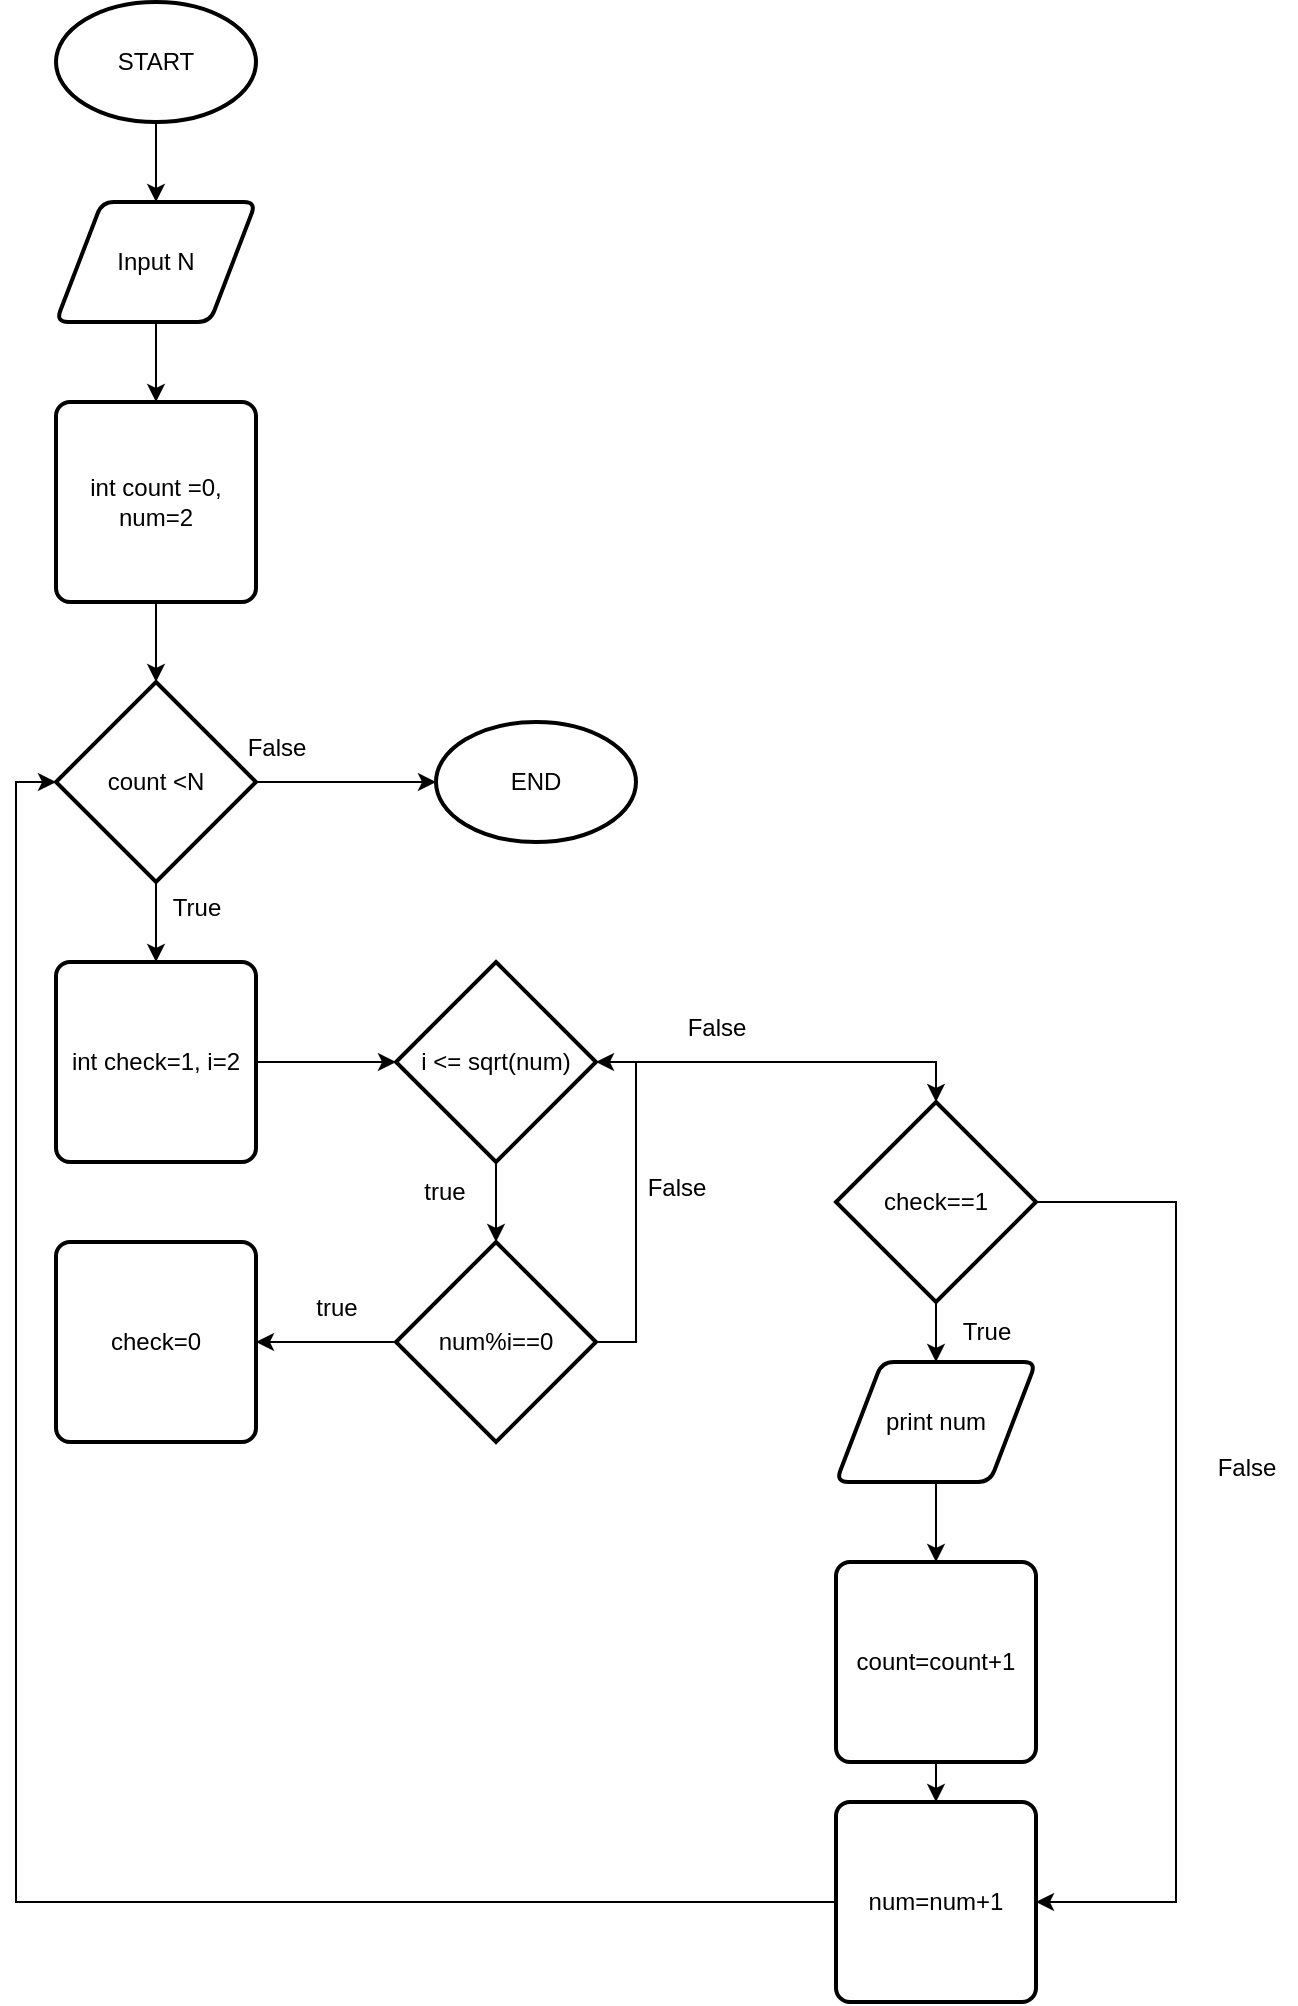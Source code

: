 <mxfile version="25.0.3">
  <diagram id="C5RBs43oDa-KdzZeNtuy" name="Page-1">
    <mxGraphModel dx="837" dy="487" grid="1" gridSize="10" guides="1" tooltips="1" connect="1" arrows="1" fold="1" page="1" pageScale="1" pageWidth="827" pageHeight="1169" math="0" shadow="0">
      <root>
        <mxCell id="WIyWlLk6GJQsqaUBKTNV-0" />
        <mxCell id="WIyWlLk6GJQsqaUBKTNV-1" parent="WIyWlLk6GJQsqaUBKTNV-0" />
        <mxCell id="aAMVkr43ykBePU5nD_kj-4" style="edgeStyle=orthogonalEdgeStyle;rounded=0;orthogonalLoop=1;jettySize=auto;html=1;" edge="1" parent="WIyWlLk6GJQsqaUBKTNV-1" source="aAMVkr43ykBePU5nD_kj-3" target="aAMVkr43ykBePU5nD_kj-5">
          <mxGeometry relative="1" as="geometry">
            <mxPoint x="250" y="280" as="targetPoint" />
          </mxGeometry>
        </mxCell>
        <mxCell id="aAMVkr43ykBePU5nD_kj-3" value="Input N" style="shape=parallelogram;html=1;strokeWidth=2;perimeter=parallelogramPerimeter;whiteSpace=wrap;rounded=1;arcSize=12;size=0.23;" vertex="1" parent="WIyWlLk6GJQsqaUBKTNV-1">
          <mxGeometry x="200" y="170" width="100" height="60" as="geometry" />
        </mxCell>
        <mxCell id="aAMVkr43ykBePU5nD_kj-6" style="edgeStyle=orthogonalEdgeStyle;rounded=0;orthogonalLoop=1;jettySize=auto;html=1;" edge="1" parent="WIyWlLk6GJQsqaUBKTNV-1" source="aAMVkr43ykBePU5nD_kj-5" target="aAMVkr43ykBePU5nD_kj-7">
          <mxGeometry relative="1" as="geometry">
            <mxPoint x="250" y="420" as="targetPoint" />
          </mxGeometry>
        </mxCell>
        <mxCell id="aAMVkr43ykBePU5nD_kj-5" value="int count =0, num=2" style="rounded=1;whiteSpace=wrap;html=1;absoluteArcSize=1;arcSize=14;strokeWidth=2;" vertex="1" parent="WIyWlLk6GJQsqaUBKTNV-1">
          <mxGeometry x="200" y="270" width="100" height="100" as="geometry" />
        </mxCell>
        <mxCell id="aAMVkr43ykBePU5nD_kj-8" style="edgeStyle=orthogonalEdgeStyle;rounded=0;orthogonalLoop=1;jettySize=auto;html=1;" edge="1" parent="WIyWlLk6GJQsqaUBKTNV-1" source="aAMVkr43ykBePU5nD_kj-7" target="aAMVkr43ykBePU5nD_kj-9">
          <mxGeometry relative="1" as="geometry">
            <mxPoint x="250" y="560" as="targetPoint" />
          </mxGeometry>
        </mxCell>
        <mxCell id="aAMVkr43ykBePU5nD_kj-13" style="edgeStyle=orthogonalEdgeStyle;rounded=0;orthogonalLoop=1;jettySize=auto;html=1;entryX=0;entryY=0.5;entryDx=0;entryDy=0;entryPerimeter=0;" edge="1" parent="WIyWlLk6GJQsqaUBKTNV-1" source="aAMVkr43ykBePU5nD_kj-7" target="aAMVkr43ykBePU5nD_kj-44">
          <mxGeometry relative="1" as="geometry">
            <mxPoint x="380" y="460" as="targetPoint" />
          </mxGeometry>
        </mxCell>
        <mxCell id="aAMVkr43ykBePU5nD_kj-7" value="count &amp;lt;N" style="strokeWidth=2;html=1;shape=mxgraph.flowchart.decision;whiteSpace=wrap;" vertex="1" parent="WIyWlLk6GJQsqaUBKTNV-1">
          <mxGeometry x="200" y="410" width="100" height="100" as="geometry" />
        </mxCell>
        <mxCell id="aAMVkr43ykBePU5nD_kj-10" style="edgeStyle=orthogonalEdgeStyle;rounded=0;orthogonalLoop=1;jettySize=auto;html=1;" edge="1" parent="WIyWlLk6GJQsqaUBKTNV-1" source="aAMVkr43ykBePU5nD_kj-9">
          <mxGeometry relative="1" as="geometry">
            <mxPoint x="370" y="600" as="targetPoint" />
          </mxGeometry>
        </mxCell>
        <mxCell id="aAMVkr43ykBePU5nD_kj-9" value="int check=1, i=2" style="rounded=1;whiteSpace=wrap;html=1;absoluteArcSize=1;arcSize=14;strokeWidth=2;" vertex="1" parent="WIyWlLk6GJQsqaUBKTNV-1">
          <mxGeometry x="200" y="550" width="100" height="100" as="geometry" />
        </mxCell>
        <mxCell id="aAMVkr43ykBePU5nD_kj-17" style="edgeStyle=orthogonalEdgeStyle;rounded=0;orthogonalLoop=1;jettySize=auto;html=1;" edge="1" parent="WIyWlLk6GJQsqaUBKTNV-1" source="aAMVkr43ykBePU5nD_kj-12" target="aAMVkr43ykBePU5nD_kj-18">
          <mxGeometry relative="1" as="geometry">
            <mxPoint x="420" y="720" as="targetPoint" />
          </mxGeometry>
        </mxCell>
        <mxCell id="aAMVkr43ykBePU5nD_kj-29" style="edgeStyle=orthogonalEdgeStyle;rounded=0;orthogonalLoop=1;jettySize=auto;html=1;entryX=0.5;entryY=0;entryDx=0;entryDy=0;entryPerimeter=0;" edge="1" parent="WIyWlLk6GJQsqaUBKTNV-1" source="aAMVkr43ykBePU5nD_kj-12" target="aAMVkr43ykBePU5nD_kj-30">
          <mxGeometry relative="1" as="geometry">
            <mxPoint x="640" y="690" as="targetPoint" />
          </mxGeometry>
        </mxCell>
        <mxCell id="aAMVkr43ykBePU5nD_kj-12" value="i &amp;lt;= sqrt(num)" style="strokeWidth=2;html=1;shape=mxgraph.flowchart.decision;whiteSpace=wrap;" vertex="1" parent="WIyWlLk6GJQsqaUBKTNV-1">
          <mxGeometry x="370" y="550" width="100" height="100" as="geometry" />
        </mxCell>
        <mxCell id="aAMVkr43ykBePU5nD_kj-14" value="True" style="text;html=1;align=center;verticalAlign=middle;resizable=0;points=[];autosize=1;strokeColor=none;fillColor=none;" vertex="1" parent="WIyWlLk6GJQsqaUBKTNV-1">
          <mxGeometry x="245" y="508" width="50" height="30" as="geometry" />
        </mxCell>
        <mxCell id="aAMVkr43ykBePU5nD_kj-15" value="False" style="text;html=1;align=center;verticalAlign=middle;resizable=0;points=[];autosize=1;strokeColor=none;fillColor=none;" vertex="1" parent="WIyWlLk6GJQsqaUBKTNV-1">
          <mxGeometry x="285" y="428" width="50" height="30" as="geometry" />
        </mxCell>
        <mxCell id="aAMVkr43ykBePU5nD_kj-19" style="edgeStyle=orthogonalEdgeStyle;rounded=0;orthogonalLoop=1;jettySize=auto;html=1;" edge="1" parent="WIyWlLk6GJQsqaUBKTNV-1" source="aAMVkr43ykBePU5nD_kj-18" target="aAMVkr43ykBePU5nD_kj-20">
          <mxGeometry relative="1" as="geometry">
            <mxPoint x="330" y="720" as="targetPoint" />
          </mxGeometry>
        </mxCell>
        <mxCell id="aAMVkr43ykBePU5nD_kj-18" value="num%i==0" style="strokeWidth=2;html=1;shape=mxgraph.flowchart.decision;whiteSpace=wrap;" vertex="1" parent="WIyWlLk6GJQsqaUBKTNV-1">
          <mxGeometry x="370" y="690" width="100" height="100" as="geometry" />
        </mxCell>
        <mxCell id="aAMVkr43ykBePU5nD_kj-20" value="check=0" style="rounded=1;whiteSpace=wrap;html=1;absoluteArcSize=1;arcSize=14;strokeWidth=2;" vertex="1" parent="WIyWlLk6GJQsqaUBKTNV-1">
          <mxGeometry x="200" y="690" width="100" height="100" as="geometry" />
        </mxCell>
        <mxCell id="aAMVkr43ykBePU5nD_kj-21" value="true" style="text;html=1;align=center;verticalAlign=middle;resizable=0;points=[];autosize=1;strokeColor=none;fillColor=none;" vertex="1" parent="WIyWlLk6GJQsqaUBKTNV-1">
          <mxGeometry x="374" y="650" width="40" height="30" as="geometry" />
        </mxCell>
        <mxCell id="aAMVkr43ykBePU5nD_kj-22" value="true" style="text;html=1;align=center;verticalAlign=middle;resizable=0;points=[];autosize=1;strokeColor=none;fillColor=none;" vertex="1" parent="WIyWlLk6GJQsqaUBKTNV-1">
          <mxGeometry x="320" y="708" width="40" height="30" as="geometry" />
        </mxCell>
        <mxCell id="aAMVkr43ykBePU5nD_kj-23" style="edgeStyle=orthogonalEdgeStyle;rounded=0;orthogonalLoop=1;jettySize=auto;html=1;entryX=1;entryY=0.5;entryDx=0;entryDy=0;entryPerimeter=0;" edge="1" parent="WIyWlLk6GJQsqaUBKTNV-1" source="aAMVkr43ykBePU5nD_kj-18" target="aAMVkr43ykBePU5nD_kj-12">
          <mxGeometry relative="1" as="geometry">
            <Array as="points">
              <mxPoint x="490" y="740" />
              <mxPoint x="490" y="600" />
            </Array>
          </mxGeometry>
        </mxCell>
        <mxCell id="aAMVkr43ykBePU5nD_kj-26" value="False" style="text;html=1;align=center;verticalAlign=middle;resizable=0;points=[];autosize=1;strokeColor=none;fillColor=none;" vertex="1" parent="WIyWlLk6GJQsqaUBKTNV-1">
          <mxGeometry x="485" y="648" width="50" height="30" as="geometry" />
        </mxCell>
        <mxCell id="aAMVkr43ykBePU5nD_kj-28" value="False" style="text;html=1;align=center;verticalAlign=middle;resizable=0;points=[];autosize=1;strokeColor=none;fillColor=none;" vertex="1" parent="WIyWlLk6GJQsqaUBKTNV-1">
          <mxGeometry x="505" y="568" width="50" height="30" as="geometry" />
        </mxCell>
        <mxCell id="aAMVkr43ykBePU5nD_kj-31" style="edgeStyle=orthogonalEdgeStyle;rounded=0;orthogonalLoop=1;jettySize=auto;html=1;" edge="1" parent="WIyWlLk6GJQsqaUBKTNV-1" source="aAMVkr43ykBePU5nD_kj-30" target="aAMVkr43ykBePU5nD_kj-32">
          <mxGeometry relative="1" as="geometry">
            <mxPoint x="640" y="780" as="targetPoint" />
          </mxGeometry>
        </mxCell>
        <mxCell id="aAMVkr43ykBePU5nD_kj-38" style="edgeStyle=orthogonalEdgeStyle;rounded=0;orthogonalLoop=1;jettySize=auto;html=1;entryX=1;entryY=0.5;entryDx=0;entryDy=0;" edge="1" parent="WIyWlLk6GJQsqaUBKTNV-1" source="aAMVkr43ykBePU5nD_kj-30" target="aAMVkr43ykBePU5nD_kj-37">
          <mxGeometry relative="1" as="geometry">
            <Array as="points">
              <mxPoint x="760" y="670" />
              <mxPoint x="760" y="1020" />
            </Array>
          </mxGeometry>
        </mxCell>
        <mxCell id="aAMVkr43ykBePU5nD_kj-30" value="check==1" style="strokeWidth=2;html=1;shape=mxgraph.flowchart.decision;whiteSpace=wrap;" vertex="1" parent="WIyWlLk6GJQsqaUBKTNV-1">
          <mxGeometry x="590" y="620" width="100" height="100" as="geometry" />
        </mxCell>
        <mxCell id="aAMVkr43ykBePU5nD_kj-34" style="edgeStyle=orthogonalEdgeStyle;rounded=0;orthogonalLoop=1;jettySize=auto;html=1;" edge="1" parent="WIyWlLk6GJQsqaUBKTNV-1" source="aAMVkr43ykBePU5nD_kj-32" target="aAMVkr43ykBePU5nD_kj-35">
          <mxGeometry relative="1" as="geometry">
            <mxPoint x="640" y="860" as="targetPoint" />
          </mxGeometry>
        </mxCell>
        <mxCell id="aAMVkr43ykBePU5nD_kj-32" value="print num" style="shape=parallelogram;html=1;strokeWidth=2;perimeter=parallelogramPerimeter;whiteSpace=wrap;rounded=1;arcSize=12;size=0.23;" vertex="1" parent="WIyWlLk6GJQsqaUBKTNV-1">
          <mxGeometry x="590" y="750" width="100" height="60" as="geometry" />
        </mxCell>
        <mxCell id="aAMVkr43ykBePU5nD_kj-33" value="True" style="text;html=1;align=center;verticalAlign=middle;resizable=0;points=[];autosize=1;strokeColor=none;fillColor=none;" vertex="1" parent="WIyWlLk6GJQsqaUBKTNV-1">
          <mxGeometry x="640" y="720" width="50" height="30" as="geometry" />
        </mxCell>
        <mxCell id="aAMVkr43ykBePU5nD_kj-36" style="edgeStyle=orthogonalEdgeStyle;rounded=0;orthogonalLoop=1;jettySize=auto;html=1;" edge="1" parent="WIyWlLk6GJQsqaUBKTNV-1" source="aAMVkr43ykBePU5nD_kj-35" target="aAMVkr43ykBePU5nD_kj-37">
          <mxGeometry relative="1" as="geometry">
            <mxPoint x="640" y="1020" as="targetPoint" />
          </mxGeometry>
        </mxCell>
        <mxCell id="aAMVkr43ykBePU5nD_kj-35" value="count=count+1" style="rounded=1;whiteSpace=wrap;html=1;absoluteArcSize=1;arcSize=14;strokeWidth=2;" vertex="1" parent="WIyWlLk6GJQsqaUBKTNV-1">
          <mxGeometry x="590" y="850" width="100" height="100" as="geometry" />
        </mxCell>
        <mxCell id="aAMVkr43ykBePU5nD_kj-37" value="num=num+1" style="rounded=1;whiteSpace=wrap;html=1;absoluteArcSize=1;arcSize=14;strokeWidth=2;" vertex="1" parent="WIyWlLk6GJQsqaUBKTNV-1">
          <mxGeometry x="590" y="970" width="100" height="100" as="geometry" />
        </mxCell>
        <mxCell id="aAMVkr43ykBePU5nD_kj-40" value="False" style="text;html=1;align=center;verticalAlign=middle;resizable=0;points=[];autosize=1;strokeColor=none;fillColor=none;" vertex="1" parent="WIyWlLk6GJQsqaUBKTNV-1">
          <mxGeometry x="770" y="788" width="50" height="30" as="geometry" />
        </mxCell>
        <mxCell id="aAMVkr43ykBePU5nD_kj-41" style="edgeStyle=orthogonalEdgeStyle;rounded=0;orthogonalLoop=1;jettySize=auto;html=1;entryX=0;entryY=0.5;entryDx=0;entryDy=0;entryPerimeter=0;" edge="1" parent="WIyWlLk6GJQsqaUBKTNV-1" source="aAMVkr43ykBePU5nD_kj-37" target="aAMVkr43ykBePU5nD_kj-7">
          <mxGeometry relative="1" as="geometry" />
        </mxCell>
        <mxCell id="aAMVkr43ykBePU5nD_kj-43" style="edgeStyle=orthogonalEdgeStyle;rounded=0;orthogonalLoop=1;jettySize=auto;html=1;entryX=0.5;entryY=0;entryDx=0;entryDy=0;" edge="1" parent="WIyWlLk6GJQsqaUBKTNV-1" source="aAMVkr43ykBePU5nD_kj-42" target="aAMVkr43ykBePU5nD_kj-3">
          <mxGeometry relative="1" as="geometry" />
        </mxCell>
        <mxCell id="aAMVkr43ykBePU5nD_kj-42" value="START" style="strokeWidth=2;html=1;shape=mxgraph.flowchart.start_1;whiteSpace=wrap;" vertex="1" parent="WIyWlLk6GJQsqaUBKTNV-1">
          <mxGeometry x="200" y="70" width="100" height="60" as="geometry" />
        </mxCell>
        <mxCell id="aAMVkr43ykBePU5nD_kj-44" value="END" style="strokeWidth=2;html=1;shape=mxgraph.flowchart.start_1;whiteSpace=wrap;" vertex="1" parent="WIyWlLk6GJQsqaUBKTNV-1">
          <mxGeometry x="390" y="430" width="100" height="60" as="geometry" />
        </mxCell>
      </root>
    </mxGraphModel>
  </diagram>
</mxfile>

